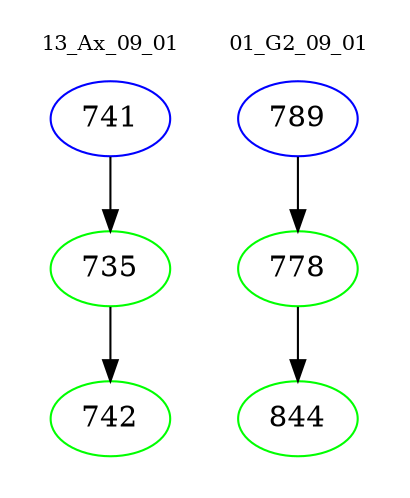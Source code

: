 digraph{
subgraph cluster_0 {
color = white
label = "13_Ax_09_01";
fontsize=10;
T0_741 [label="741", color="blue"]
T0_741 -> T0_735 [color="black"]
T0_735 [label="735", color="green"]
T0_735 -> T0_742 [color="black"]
T0_742 [label="742", color="green"]
}
subgraph cluster_1 {
color = white
label = "01_G2_09_01";
fontsize=10;
T1_789 [label="789", color="blue"]
T1_789 -> T1_778 [color="black"]
T1_778 [label="778", color="green"]
T1_778 -> T1_844 [color="black"]
T1_844 [label="844", color="green"]
}
}
